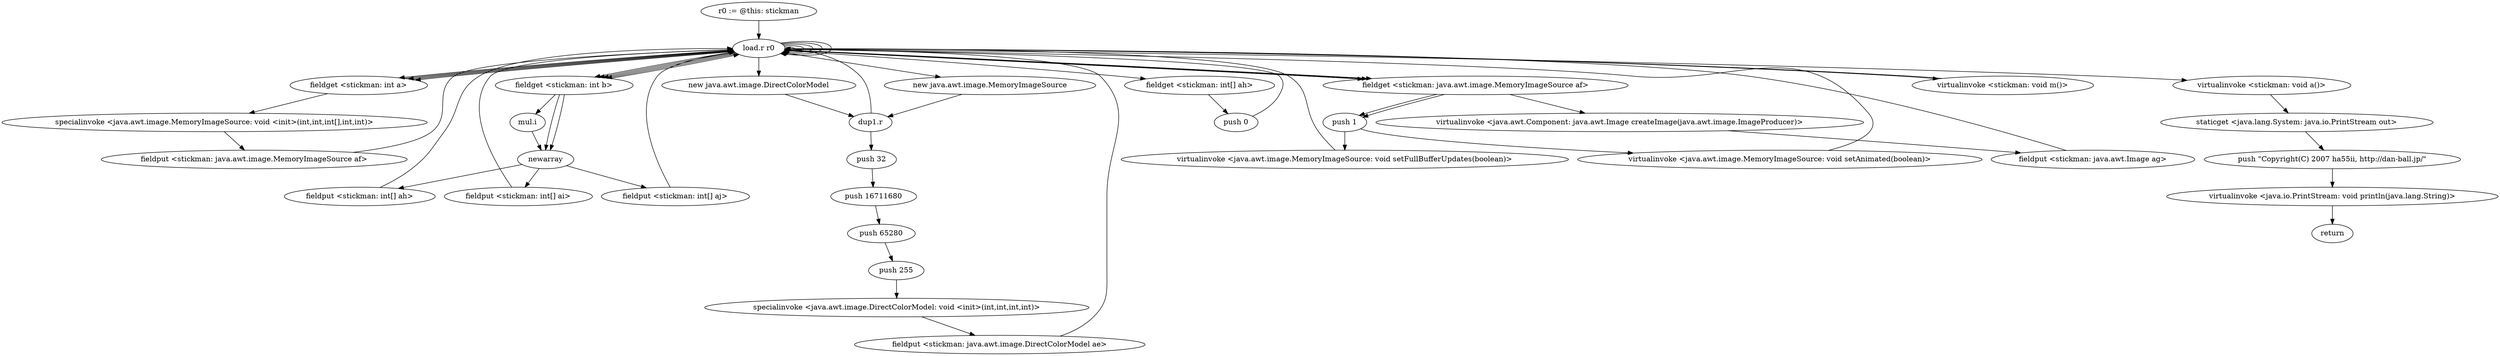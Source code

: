 digraph "" {
    "r0 := @this: stickman"
    "load.r r0"
    "r0 := @this: stickman"->"load.r r0";
    "load.r r0"->"load.r r0";
    "fieldget <stickman: int a>"
    "load.r r0"->"fieldget <stickman: int a>";
    "fieldget <stickman: int a>"->"load.r r0";
    "fieldget <stickman: int b>"
    "load.r r0"->"fieldget <stickman: int b>";
    "mul.i"
    "fieldget <stickman: int b>"->"mul.i";
    "newarray"
    "mul.i"->"newarray";
    "fieldput <stickman: int[] ah>"
    "newarray"->"fieldput <stickman: int[] ah>";
    "fieldput <stickman: int[] ah>"->"load.r r0";
    "load.r r0"->"load.r r0";
    "load.r r0"->"fieldget <stickman: int b>";
    "fieldget <stickman: int b>"->"newarray";
    "fieldput <stickman: int[] ai>"
    "newarray"->"fieldput <stickman: int[] ai>";
    "fieldput <stickman: int[] ai>"->"load.r r0";
    "load.r r0"->"load.r r0";
    "load.r r0"->"fieldget <stickman: int b>";
    "fieldget <stickman: int b>"->"newarray";
    "fieldput <stickman: int[] aj>"
    "newarray"->"fieldput <stickman: int[] aj>";
    "fieldput <stickman: int[] aj>"->"load.r r0";
    "new java.awt.image.DirectColorModel"
    "load.r r0"->"new java.awt.image.DirectColorModel";
    "dup1.r"
    "new java.awt.image.DirectColorModel"->"dup1.r";
    "push 32"
    "dup1.r"->"push 32";
    "push 16711680"
    "push 32"->"push 16711680";
    "push 65280"
    "push 16711680"->"push 65280";
    "push 255"
    "push 65280"->"push 255";
    "specialinvoke <java.awt.image.DirectColorModel: void <init>(int,int,int,int)>"
    "push 255"->"specialinvoke <java.awt.image.DirectColorModel: void <init>(int,int,int,int)>";
    "fieldput <stickman: java.awt.image.DirectColorModel ae>"
    "specialinvoke <java.awt.image.DirectColorModel: void <init>(int,int,int,int)>"->"fieldput <stickman: java.awt.image.DirectColorModel ae>";
    "fieldput <stickman: java.awt.image.DirectColorModel ae>"->"load.r r0";
    "new java.awt.image.MemoryImageSource"
    "load.r r0"->"new java.awt.image.MemoryImageSource";
    "new java.awt.image.MemoryImageSource"->"dup1.r";
    "dup1.r"->"load.r r0";
    "load.r r0"->"fieldget <stickman: int a>";
    "fieldget <stickman: int a>"->"load.r r0";
    "load.r r0"->"fieldget <stickman: int b>";
    "fieldget <stickman: int b>"->"load.r r0";
    "fieldget <stickman: int[] ah>"
    "load.r r0"->"fieldget <stickman: int[] ah>";
    "push 0"
    "fieldget <stickman: int[] ah>"->"push 0";
    "push 0"->"load.r r0";
    "load.r r0"->"fieldget <stickman: int a>";
    "specialinvoke <java.awt.image.MemoryImageSource: void <init>(int,int,int[],int,int)>"
    "fieldget <stickman: int a>"->"specialinvoke <java.awt.image.MemoryImageSource: void <init>(int,int,int[],int,int)>";
    "fieldput <stickman: java.awt.image.MemoryImageSource af>"
    "specialinvoke <java.awt.image.MemoryImageSource: void <init>(int,int,int[],int,int)>"->"fieldput <stickman: java.awt.image.MemoryImageSource af>";
    "fieldput <stickman: java.awt.image.MemoryImageSource af>"->"load.r r0";
    "fieldget <stickman: java.awt.image.MemoryImageSource af>"
    "load.r r0"->"fieldget <stickman: java.awt.image.MemoryImageSource af>";
    "push 1"
    "fieldget <stickman: java.awt.image.MemoryImageSource af>"->"push 1";
    "virtualinvoke <java.awt.image.MemoryImageSource: void setFullBufferUpdates(boolean)>"
    "push 1"->"virtualinvoke <java.awt.image.MemoryImageSource: void setFullBufferUpdates(boolean)>";
    "virtualinvoke <java.awt.image.MemoryImageSource: void setFullBufferUpdates(boolean)>"->"load.r r0";
    "load.r r0"->"fieldget <stickman: java.awt.image.MemoryImageSource af>";
    "fieldget <stickman: java.awt.image.MemoryImageSource af>"->"push 1";
    "virtualinvoke <java.awt.image.MemoryImageSource: void setAnimated(boolean)>"
    "push 1"->"virtualinvoke <java.awt.image.MemoryImageSource: void setAnimated(boolean)>";
    "virtualinvoke <java.awt.image.MemoryImageSource: void setAnimated(boolean)>"->"load.r r0";
    "load.r r0"->"load.r r0";
    "load.r r0"->"load.r r0";
    "load.r r0"->"fieldget <stickman: java.awt.image.MemoryImageSource af>";
    "virtualinvoke <java.awt.Component: java.awt.Image createImage(java.awt.image.ImageProducer)>"
    "fieldget <stickman: java.awt.image.MemoryImageSource af>"->"virtualinvoke <java.awt.Component: java.awt.Image createImage(java.awt.image.ImageProducer)>";
    "fieldput <stickman: java.awt.Image ag>"
    "virtualinvoke <java.awt.Component: java.awt.Image createImage(java.awt.image.ImageProducer)>"->"fieldput <stickman: java.awt.Image ag>";
    "fieldput <stickman: java.awt.Image ag>"->"load.r r0";
    "virtualinvoke <stickman: void m()>"
    "load.r r0"->"virtualinvoke <stickman: void m()>";
    "virtualinvoke <stickman: void m()>"->"load.r r0";
    "virtualinvoke <stickman: void a()>"
    "load.r r0"->"virtualinvoke <stickman: void a()>";
    "staticget <java.lang.System: java.io.PrintStream out>"
    "virtualinvoke <stickman: void a()>"->"staticget <java.lang.System: java.io.PrintStream out>";
    "push \"Copyright(C) 2007 ha55ii, http://dan-ball.jp/\""
    "staticget <java.lang.System: java.io.PrintStream out>"->"push \"Copyright(C) 2007 ha55ii, http://dan-ball.jp/\"";
    "virtualinvoke <java.io.PrintStream: void println(java.lang.String)>"
    "push \"Copyright(C) 2007 ha55ii, http://dan-ball.jp/\""->"virtualinvoke <java.io.PrintStream: void println(java.lang.String)>";
    "return"
    "virtualinvoke <java.io.PrintStream: void println(java.lang.String)>"->"return";
}
